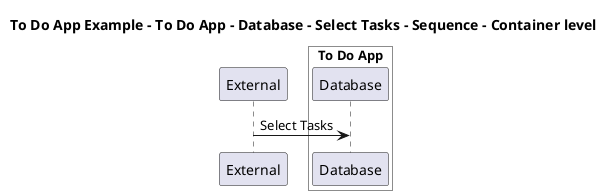@startuml

title To Do App Example - To Do App - Database - Select Tasks - Sequence - Container level

participant "External" as C4InterFlow.SoftwareSystems.ExternalSystem

box "To Do App" #White
    participant "Database" as ToDoAppExample.SoftwareSystems.ToDoApp.Containers.Database
end box


C4InterFlow.SoftwareSystems.ExternalSystem -> ToDoAppExample.SoftwareSystems.ToDoApp.Containers.Database : Select Tasks


@enduml
